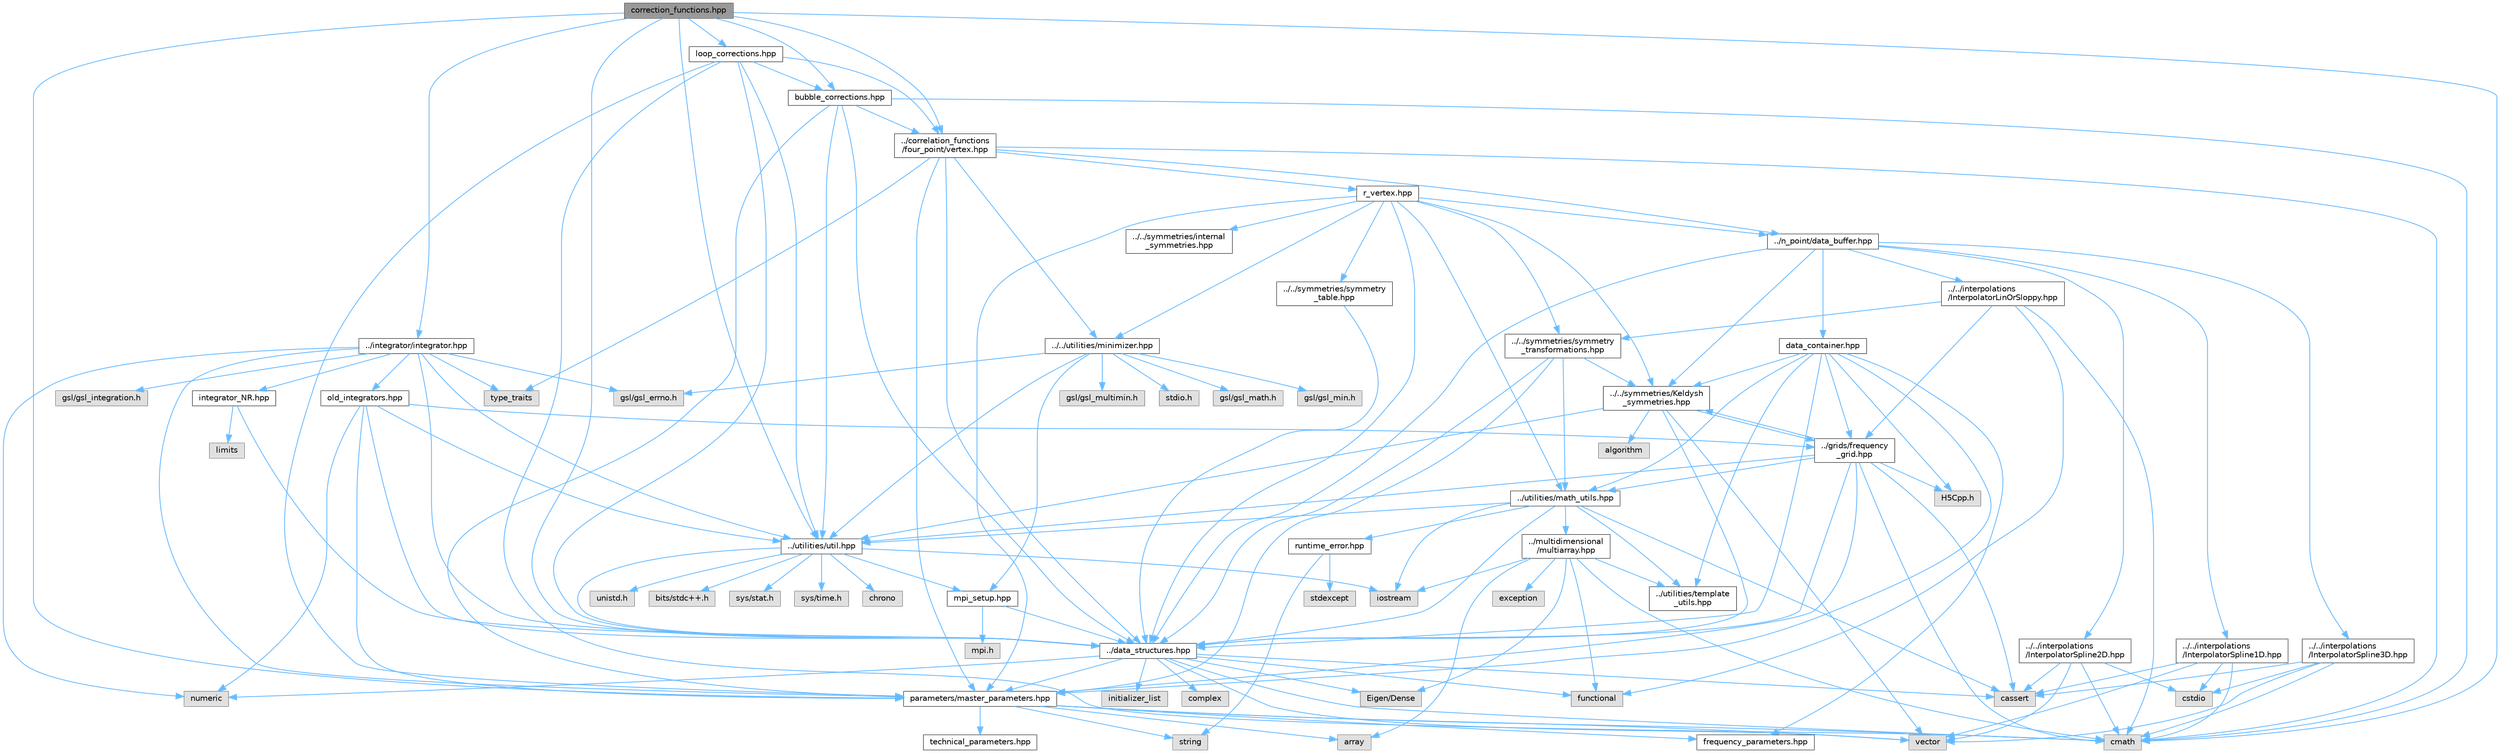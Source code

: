 digraph "correction_functions.hpp"
{
 // INTERACTIVE_SVG=YES
 // LATEX_PDF_SIZE
  bgcolor="transparent";
  edge [fontname=Helvetica,fontsize=10,labelfontname=Helvetica,labelfontsize=10];
  node [fontname=Helvetica,fontsize=10,shape=box,height=0.2,width=0.4];
  Node1 [id="Node000001",label="correction_functions.hpp",height=0.2,width=0.4,color="gray40", fillcolor="grey60", style="filled", fontcolor="black",tooltip=" "];
  Node1 -> Node2 [id="edge1_Node000001_Node000002",color="steelblue1",style="solid",tooltip=" "];
  Node2 [id="Node000002",label="../data_structures.hpp",height=0.2,width=0.4,color="grey40", fillcolor="white", style="filled",URL="$d7/d59/data__structures_8hpp.html",tooltip=" "];
  Node2 -> Node3 [id="edge2_Node000002_Node000003",color="steelblue1",style="solid",tooltip=" "];
  Node3 [id="Node000003",label="complex",height=0.2,width=0.4,color="grey60", fillcolor="#E0E0E0", style="filled",tooltip=" "];
  Node2 -> Node4 [id="edge3_Node000002_Node000004",color="steelblue1",style="solid",tooltip=" "];
  Node4 [id="Node000004",label="cmath",height=0.2,width=0.4,color="grey60", fillcolor="#E0E0E0", style="filled",tooltip=" "];
  Node2 -> Node5 [id="edge4_Node000002_Node000005",color="steelblue1",style="solid",tooltip=" "];
  Node5 [id="Node000005",label="vector",height=0.2,width=0.4,color="grey60", fillcolor="#E0E0E0", style="filled",tooltip=" "];
  Node2 -> Node6 [id="edge5_Node000002_Node000006",color="steelblue1",style="solid",tooltip=" "];
  Node6 [id="Node000006",label="initializer_list",height=0.2,width=0.4,color="grey60", fillcolor="#E0E0E0", style="filled",tooltip=" "];
  Node2 -> Node7 [id="edge6_Node000002_Node000007",color="steelblue1",style="solid",tooltip=" "];
  Node7 [id="Node000007",label="functional",height=0.2,width=0.4,color="grey60", fillcolor="#E0E0E0", style="filled",tooltip=" "];
  Node2 -> Node8 [id="edge7_Node000002_Node000008",color="steelblue1",style="solid",tooltip=" "];
  Node8 [id="Node000008",label="cassert",height=0.2,width=0.4,color="grey60", fillcolor="#E0E0E0", style="filled",tooltip=" "];
  Node2 -> Node9 [id="edge8_Node000002_Node000009",color="steelblue1",style="solid",tooltip=" "];
  Node9 [id="Node000009",label="numeric",height=0.2,width=0.4,color="grey60", fillcolor="#E0E0E0", style="filled",tooltip=" "];
  Node2 -> Node10 [id="edge9_Node000002_Node000010",color="steelblue1",style="solid",tooltip=" "];
  Node10 [id="Node000010",label="parameters/master_parameters.hpp",height=0.2,width=0.4,color="grey40", fillcolor="white", style="filled",URL="$d1/df8/master__parameters_8hpp.html",tooltip=" "];
  Node10 -> Node4 [id="edge10_Node000010_Node000004",color="steelblue1",style="solid",tooltip=" "];
  Node10 -> Node5 [id="edge11_Node000010_Node000005",color="steelblue1",style="solid",tooltip=" "];
  Node10 -> Node11 [id="edge12_Node000010_Node000011",color="steelblue1",style="solid",tooltip=" "];
  Node11 [id="Node000011",label="string",height=0.2,width=0.4,color="grey60", fillcolor="#E0E0E0", style="filled",tooltip=" "];
  Node10 -> Node12 [id="edge13_Node000010_Node000012",color="steelblue1",style="solid",tooltip=" "];
  Node12 [id="Node000012",label="array",height=0.2,width=0.4,color="grey60", fillcolor="#E0E0E0", style="filled",tooltip=" "];
  Node10 -> Node13 [id="edge14_Node000010_Node000013",color="steelblue1",style="solid",tooltip=" "];
  Node13 [id="Node000013",label="frequency_parameters.hpp",height=0.2,width=0.4,color="grey40", fillcolor="white", style="filled",URL="$d3/d3c/frequency__parameters_8hpp.html",tooltip=" "];
  Node10 -> Node14 [id="edge15_Node000010_Node000014",color="steelblue1",style="solid",tooltip=" "];
  Node14 [id="Node000014",label="technical_parameters.hpp",height=0.2,width=0.4,color="grey40", fillcolor="white", style="filled",URL="$d9/d3a/technical__parameters_8hpp.html",tooltip=" "];
  Node2 -> Node15 [id="edge16_Node000002_Node000015",color="steelblue1",style="solid",tooltip=" "];
  Node15 [id="Node000015",label="Eigen/Dense",height=0.2,width=0.4,color="grey60", fillcolor="#E0E0E0", style="filled",tooltip=" "];
  Node1 -> Node16 [id="edge17_Node000001_Node000016",color="steelblue1",style="solid",tooltip=" "];
  Node16 [id="Node000016",label="../correlation_functions\l/four_point/vertex.hpp",height=0.2,width=0.4,color="grey40", fillcolor="white", style="filled",URL="$d1/d2d/vertex_8hpp.html",tooltip=" "];
  Node16 -> Node4 [id="edge18_Node000016_Node000004",color="steelblue1",style="solid",tooltip=" "];
  Node16 -> Node17 [id="edge19_Node000016_Node000017",color="steelblue1",style="solid",tooltip=" "];
  Node17 [id="Node000017",label="type_traits",height=0.2,width=0.4,color="grey60", fillcolor="#E0E0E0", style="filled",tooltip=" "];
  Node16 -> Node2 [id="edge20_Node000016_Node000002",color="steelblue1",style="solid",tooltip=" "];
  Node16 -> Node10 [id="edge21_Node000016_Node000010",color="steelblue1",style="solid",tooltip=" "];
  Node16 -> Node18 [id="edge22_Node000016_Node000018",color="steelblue1",style="solid",tooltip=" "];
  Node18 [id="Node000018",label="r_vertex.hpp",height=0.2,width=0.4,color="grey40", fillcolor="white", style="filled",URL="$d3/d22/r__vertex_8hpp.html",tooltip=" "];
  Node18 -> Node2 [id="edge23_Node000018_Node000002",color="steelblue1",style="solid",tooltip=" "];
  Node18 -> Node10 [id="edge24_Node000018_Node000010",color="steelblue1",style="solid",tooltip=" "];
  Node18 -> Node19 [id="edge25_Node000018_Node000019",color="steelblue1",style="solid",tooltip=" "];
  Node19 [id="Node000019",label="../../symmetries/Keldysh\l_symmetries.hpp",height=0.2,width=0.4,color="grey40", fillcolor="white", style="filled",URL="$d2/d1a/Keldysh__symmetries_8hpp.html",tooltip=" "];
  Node19 -> Node5 [id="edge26_Node000019_Node000005",color="steelblue1",style="solid",tooltip=" "];
  Node19 -> Node20 [id="edge27_Node000019_Node000020",color="steelblue1",style="solid",tooltip=" "];
  Node20 [id="Node000020",label="algorithm",height=0.2,width=0.4,color="grey60", fillcolor="#E0E0E0", style="filled",tooltip=" "];
  Node19 -> Node2 [id="edge28_Node000019_Node000002",color="steelblue1",style="solid",tooltip=" "];
  Node19 -> Node21 [id="edge29_Node000019_Node000021",color="steelblue1",style="solid",tooltip=" "];
  Node21 [id="Node000021",label="../utilities/util.hpp",height=0.2,width=0.4,color="grey40", fillcolor="white", style="filled",URL="$d0/d3f/util_8hpp.html",tooltip=" "];
  Node21 -> Node22 [id="edge30_Node000021_Node000022",color="steelblue1",style="solid",tooltip=" "];
  Node22 [id="Node000022",label="sys/time.h",height=0.2,width=0.4,color="grey60", fillcolor="#E0E0E0", style="filled",tooltip=" "];
  Node21 -> Node23 [id="edge31_Node000021_Node000023",color="steelblue1",style="solid",tooltip=" "];
  Node23 [id="Node000023",label="chrono",height=0.2,width=0.4,color="grey60", fillcolor="#E0E0E0", style="filled",tooltip=" "];
  Node21 -> Node24 [id="edge32_Node000021_Node000024",color="steelblue1",style="solid",tooltip=" "];
  Node24 [id="Node000024",label="unistd.h",height=0.2,width=0.4,color="grey60", fillcolor="#E0E0E0", style="filled",tooltip=" "];
  Node21 -> Node25 [id="edge33_Node000021_Node000025",color="steelblue1",style="solid",tooltip=" "];
  Node25 [id="Node000025",label="iostream",height=0.2,width=0.4,color="grey60", fillcolor="#E0E0E0", style="filled",tooltip=" "];
  Node21 -> Node26 [id="edge34_Node000021_Node000026",color="steelblue1",style="solid",tooltip=" "];
  Node26 [id="Node000026",label="bits/stdc++.h",height=0.2,width=0.4,color="grey60", fillcolor="#E0E0E0", style="filled",tooltip=" "];
  Node21 -> Node27 [id="edge35_Node000021_Node000027",color="steelblue1",style="solid",tooltip=" "];
  Node27 [id="Node000027",label="sys/stat.h",height=0.2,width=0.4,color="grey60", fillcolor="#E0E0E0", style="filled",tooltip=" "];
  Node21 -> Node2 [id="edge36_Node000021_Node000002",color="steelblue1",style="solid",tooltip=" "];
  Node21 -> Node28 [id="edge37_Node000021_Node000028",color="steelblue1",style="solid",tooltip=" "];
  Node28 [id="Node000028",label="mpi_setup.hpp",height=0.2,width=0.4,color="grey40", fillcolor="white", style="filled",URL="$db/de0/mpi__setup_8hpp.html",tooltip=" "];
  Node28 -> Node2 [id="edge38_Node000028_Node000002",color="steelblue1",style="solid",tooltip=" "];
  Node28 -> Node29 [id="edge39_Node000028_Node000029",color="steelblue1",style="solid",tooltip=" "];
  Node29 [id="Node000029",label="mpi.h",height=0.2,width=0.4,color="grey60", fillcolor="#E0E0E0", style="filled",tooltip=" "];
  Node19 -> Node30 [id="edge40_Node000019_Node000030",color="steelblue1",style="solid",tooltip=" "];
  Node30 [id="Node000030",label="../grids/frequency\l_grid.hpp",height=0.2,width=0.4,color="grey40", fillcolor="white", style="filled",URL="$d5/d39/frequency__grid_8hpp.html",tooltip=" "];
  Node30 -> Node4 [id="edge41_Node000030_Node000004",color="steelblue1",style="solid",tooltip=" "];
  Node30 -> Node2 [id="edge42_Node000030_Node000002",color="steelblue1",style="solid",tooltip=" "];
  Node30 -> Node21 [id="edge43_Node000030_Node000021",color="steelblue1",style="solid",tooltip=" "];
  Node30 -> Node10 [id="edge44_Node000030_Node000010",color="steelblue1",style="solid",tooltip=" "];
  Node30 -> Node31 [id="edge45_Node000030_Node000031",color="steelblue1",style="solid",tooltip=" "];
  Node31 [id="Node000031",label="../utilities/math_utils.hpp",height=0.2,width=0.4,color="grey40", fillcolor="white", style="filled",URL="$de/dbb/math__utils_8hpp.html",tooltip=" "];
  Node31 -> Node2 [id="edge46_Node000031_Node000002",color="steelblue1",style="solid",tooltip=" "];
  Node31 -> Node32 [id="edge47_Node000031_Node000032",color="steelblue1",style="solid",tooltip=" "];
  Node32 [id="Node000032",label="../multidimensional\l/multiarray.hpp",height=0.2,width=0.4,color="grey40", fillcolor="white", style="filled",URL="$df/da4/multiarray_8hpp.html",tooltip=" "];
  Node32 -> Node12 [id="edge48_Node000032_Node000012",color="steelblue1",style="solid",tooltip=" "];
  Node32 -> Node4 [id="edge49_Node000032_Node000004",color="steelblue1",style="solid",tooltip=" "];
  Node32 -> Node33 [id="edge50_Node000032_Node000033",color="steelblue1",style="solid",tooltip=" "];
  Node33 [id="Node000033",label="exception",height=0.2,width=0.4,color="grey60", fillcolor="#E0E0E0", style="filled",tooltip=" "];
  Node32 -> Node7 [id="edge51_Node000032_Node000007",color="steelblue1",style="solid",tooltip=" "];
  Node32 -> Node25 [id="edge52_Node000032_Node000025",color="steelblue1",style="solid",tooltip=" "];
  Node32 -> Node15 [id="edge53_Node000032_Node000015",color="steelblue1",style="solid",tooltip=" "];
  Node32 -> Node34 [id="edge54_Node000032_Node000034",color="steelblue1",style="solid",tooltip=" "];
  Node34 [id="Node000034",label="../utilities/template\l_utils.hpp",height=0.2,width=0.4,color="grey40", fillcolor="white", style="filled",URL="$dd/de3/template__utils_8hpp.html",tooltip=" "];
  Node31 -> Node34 [id="edge55_Node000031_Node000034",color="steelblue1",style="solid",tooltip=" "];
  Node31 -> Node35 [id="edge56_Node000031_Node000035",color="steelblue1",style="solid",tooltip=" "];
  Node35 [id="Node000035",label="runtime_error.hpp",height=0.2,width=0.4,color="grey40", fillcolor="white", style="filled",URL="$d1/d64/runtime__error_8hpp.html",tooltip=" "];
  Node35 -> Node36 [id="edge57_Node000035_Node000036",color="steelblue1",style="solid",tooltip=" "];
  Node36 [id="Node000036",label="stdexcept",height=0.2,width=0.4,color="grey60", fillcolor="#E0E0E0", style="filled",tooltip=" "];
  Node35 -> Node11 [id="edge58_Node000035_Node000011",color="steelblue1",style="solid",tooltip=" "];
  Node31 -> Node21 [id="edge59_Node000031_Node000021",color="steelblue1",style="solid",tooltip=" "];
  Node31 -> Node25 [id="edge60_Node000031_Node000025",color="steelblue1",style="solid",tooltip=" "];
  Node31 -> Node8 [id="edge61_Node000031_Node000008",color="steelblue1",style="solid",tooltip=" "];
  Node30 -> Node19 [id="edge62_Node000030_Node000019",color="steelblue1",style="solid",tooltip=" "];
  Node30 -> Node8 [id="edge63_Node000030_Node000008",color="steelblue1",style="solid",tooltip=" "];
  Node30 -> Node37 [id="edge64_Node000030_Node000037",color="steelblue1",style="solid",tooltip=" "];
  Node37 [id="Node000037",label="H5Cpp.h",height=0.2,width=0.4,color="grey60", fillcolor="#E0E0E0", style="filled",tooltip=" "];
  Node18 -> Node38 [id="edge65_Node000018_Node000038",color="steelblue1",style="solid",tooltip=" "];
  Node38 [id="Node000038",label="../../symmetries/internal\l_symmetries.hpp",height=0.2,width=0.4,color="grey40", fillcolor="white", style="filled",URL="$d1/dfd/internal__symmetries_8hpp.html",tooltip=" "];
  Node18 -> Node39 [id="edge66_Node000018_Node000039",color="steelblue1",style="solid",tooltip=" "];
  Node39 [id="Node000039",label="../../symmetries/symmetry\l_transformations.hpp",height=0.2,width=0.4,color="grey40", fillcolor="white", style="filled",URL="$db/d7d/symmetry__transformations_8hpp.html",tooltip=" "];
  Node39 -> Node10 [id="edge67_Node000039_Node000010",color="steelblue1",style="solid",tooltip=" "];
  Node39 -> Node31 [id="edge68_Node000039_Node000031",color="steelblue1",style="solid",tooltip=" "];
  Node39 -> Node19 [id="edge69_Node000039_Node000019",color="steelblue1",style="solid",tooltip=" "];
  Node39 -> Node2 [id="edge70_Node000039_Node000002",color="steelblue1",style="solid",tooltip=" "];
  Node18 -> Node40 [id="edge71_Node000018_Node000040",color="steelblue1",style="solid",tooltip=" "];
  Node40 [id="Node000040",label="../../symmetries/symmetry\l_table.hpp",height=0.2,width=0.4,color="grey40", fillcolor="white", style="filled",URL="$d3/d77/symmetry__table_8hpp.html",tooltip=" "];
  Node40 -> Node2 [id="edge72_Node000040_Node000002",color="steelblue1",style="solid",tooltip=" "];
  Node18 -> Node31 [id="edge73_Node000018_Node000031",color="steelblue1",style="solid",tooltip=" "];
  Node18 -> Node41 [id="edge74_Node000018_Node000041",color="steelblue1",style="solid",tooltip=" "];
  Node41 [id="Node000041",label="../../utilities/minimizer.hpp",height=0.2,width=0.4,color="grey40", fillcolor="white", style="filled",URL="$d4/d21/minimizer_8hpp.html",tooltip=" "];
  Node41 -> Node42 [id="edge75_Node000041_Node000042",color="steelblue1",style="solid",tooltip=" "];
  Node42 [id="Node000042",label="stdio.h",height=0.2,width=0.4,color="grey60", fillcolor="#E0E0E0", style="filled",tooltip=" "];
  Node41 -> Node43 [id="edge76_Node000041_Node000043",color="steelblue1",style="solid",tooltip=" "];
  Node43 [id="Node000043",label="gsl/gsl_errno.h",height=0.2,width=0.4,color="grey60", fillcolor="#E0E0E0", style="filled",tooltip=" "];
  Node41 -> Node44 [id="edge77_Node000041_Node000044",color="steelblue1",style="solid",tooltip=" "];
  Node44 [id="Node000044",label="gsl/gsl_math.h",height=0.2,width=0.4,color="grey60", fillcolor="#E0E0E0", style="filled",tooltip=" "];
  Node41 -> Node45 [id="edge78_Node000041_Node000045",color="steelblue1",style="solid",tooltip=" "];
  Node45 [id="Node000045",label="gsl/gsl_min.h",height=0.2,width=0.4,color="grey60", fillcolor="#E0E0E0", style="filled",tooltip=" "];
  Node41 -> Node46 [id="edge79_Node000041_Node000046",color="steelblue1",style="solid",tooltip=" "];
  Node46 [id="Node000046",label="gsl/gsl_multimin.h",height=0.2,width=0.4,color="grey60", fillcolor="#E0E0E0", style="filled",tooltip=" "];
  Node41 -> Node28 [id="edge80_Node000041_Node000028",color="steelblue1",style="solid",tooltip=" "];
  Node41 -> Node21 [id="edge81_Node000041_Node000021",color="steelblue1",style="solid",tooltip=" "];
  Node18 -> Node47 [id="edge82_Node000018_Node000047",color="steelblue1",style="solid",tooltip=" "];
  Node47 [id="Node000047",label="../n_point/data_buffer.hpp",height=0.2,width=0.4,color="grey40", fillcolor="white", style="filled",URL="$dc/d80/data__buffer_8hpp.html",tooltip=" "];
  Node47 -> Node2 [id="edge83_Node000047_Node000002",color="steelblue1",style="solid",tooltip=" "];
  Node47 -> Node19 [id="edge84_Node000047_Node000019",color="steelblue1",style="solid",tooltip=" "];
  Node47 -> Node48 [id="edge85_Node000047_Node000048",color="steelblue1",style="solid",tooltip=" "];
  Node48 [id="Node000048",label="data_container.hpp",height=0.2,width=0.4,color="grey40", fillcolor="white", style="filled",URL="$da/dbc/data__container_8hpp.html",tooltip=" "];
  Node48 -> Node34 [id="edge86_Node000048_Node000034",color="steelblue1",style="solid",tooltip=" "];
  Node48 -> Node31 [id="edge87_Node000048_Node000031",color="steelblue1",style="solid",tooltip=" "];
  Node48 -> Node19 [id="edge88_Node000048_Node000019",color="steelblue1",style="solid",tooltip=" "];
  Node48 -> Node2 [id="edge89_Node000048_Node000002",color="steelblue1",style="solid",tooltip=" "];
  Node48 -> Node10 [id="edge90_Node000048_Node000010",color="steelblue1",style="solid",tooltip=" "];
  Node48 -> Node13 [id="edge91_Node000048_Node000013",color="steelblue1",style="solid",tooltip=" "];
  Node48 -> Node30 [id="edge92_Node000048_Node000030",color="steelblue1",style="solid",tooltip=" "];
  Node48 -> Node37 [id="edge93_Node000048_Node000037",color="steelblue1",style="solid",tooltip=" "];
  Node47 -> Node49 [id="edge94_Node000047_Node000049",color="steelblue1",style="solid",tooltip=" "];
  Node49 [id="Node000049",label="../../interpolations\l/InterpolatorLinOrSloppy.hpp",height=0.2,width=0.4,color="grey40", fillcolor="white", style="filled",URL="$d3/d17/InterpolatorLinOrSloppy_8hpp.html",tooltip=" "];
  Node49 -> Node4 [id="edge95_Node000049_Node000004",color="steelblue1",style="solid",tooltip=" "];
  Node49 -> Node7 [id="edge96_Node000049_Node000007",color="steelblue1",style="solid",tooltip=" "];
  Node49 -> Node30 [id="edge97_Node000049_Node000030",color="steelblue1",style="solid",tooltip=" "];
  Node49 -> Node39 [id="edge98_Node000049_Node000039",color="steelblue1",style="solid",tooltip=" "];
  Node47 -> Node50 [id="edge99_Node000047_Node000050",color="steelblue1",style="solid",tooltip=" "];
  Node50 [id="Node000050",label="../../interpolations\l/InterpolatorSpline1D.hpp",height=0.2,width=0.4,color="grey40", fillcolor="white", style="filled",URL="$d1/d52/InterpolatorSpline1D_8hpp.html",tooltip=" "];
  Node50 -> Node51 [id="edge100_Node000050_Node000051",color="steelblue1",style="solid",tooltip=" "];
  Node51 [id="Node000051",label="cstdio",height=0.2,width=0.4,color="grey60", fillcolor="#E0E0E0", style="filled",tooltip=" "];
  Node50 -> Node8 [id="edge101_Node000050_Node000008",color="steelblue1",style="solid",tooltip=" "];
  Node50 -> Node4 [id="edge102_Node000050_Node000004",color="steelblue1",style="solid",tooltip=" "];
  Node50 -> Node5 [id="edge103_Node000050_Node000005",color="steelblue1",style="solid",tooltip=" "];
  Node47 -> Node52 [id="edge104_Node000047_Node000052",color="steelblue1",style="solid",tooltip=" "];
  Node52 [id="Node000052",label="../../interpolations\l/InterpolatorSpline2D.hpp",height=0.2,width=0.4,color="grey40", fillcolor="white", style="filled",URL="$d6/d91/InterpolatorSpline2D_8hpp.html",tooltip=" "];
  Node52 -> Node51 [id="edge105_Node000052_Node000051",color="steelblue1",style="solid",tooltip=" "];
  Node52 -> Node8 [id="edge106_Node000052_Node000008",color="steelblue1",style="solid",tooltip=" "];
  Node52 -> Node4 [id="edge107_Node000052_Node000004",color="steelblue1",style="solid",tooltip=" "];
  Node52 -> Node5 [id="edge108_Node000052_Node000005",color="steelblue1",style="solid",tooltip=" "];
  Node47 -> Node53 [id="edge109_Node000047_Node000053",color="steelblue1",style="solid",tooltip=" "];
  Node53 [id="Node000053",label="../../interpolations\l/InterpolatorSpline3D.hpp",height=0.2,width=0.4,color="grey40", fillcolor="white", style="filled",URL="$dd/dcc/InterpolatorSpline3D_8hpp.html",tooltip=" "];
  Node53 -> Node51 [id="edge110_Node000053_Node000051",color="steelblue1",style="solid",tooltip=" "];
  Node53 -> Node8 [id="edge111_Node000053_Node000008",color="steelblue1",style="solid",tooltip=" "];
  Node53 -> Node4 [id="edge112_Node000053_Node000004",color="steelblue1",style="solid",tooltip=" "];
  Node53 -> Node5 [id="edge113_Node000053_Node000005",color="steelblue1",style="solid",tooltip=" "];
  Node16 -> Node41 [id="edge114_Node000016_Node000041",color="steelblue1",style="solid",tooltip=" "];
  Node16 -> Node47 [id="edge115_Node000016_Node000047",color="steelblue1",style="solid",tooltip=" "];
  Node1 -> Node10 [id="edge116_Node000001_Node000010",color="steelblue1",style="solid",tooltip=" "];
  Node1 -> Node21 [id="edge117_Node000001_Node000021",color="steelblue1",style="solid",tooltip=" "];
  Node1 -> Node54 [id="edge118_Node000001_Node000054",color="steelblue1",style="solid",tooltip=" "];
  Node54 [id="Node000054",label="bubble_corrections.hpp",height=0.2,width=0.4,color="grey40", fillcolor="white", style="filled",URL="$dd/dea/bubble__corrections_8hpp.html",tooltip=" "];
  Node54 -> Node2 [id="edge119_Node000054_Node000002",color="steelblue1",style="solid",tooltip=" "];
  Node54 -> Node16 [id="edge120_Node000054_Node000016",color="steelblue1",style="solid",tooltip=" "];
  Node54 -> Node10 [id="edge121_Node000054_Node000010",color="steelblue1",style="solid",tooltip=" "];
  Node54 -> Node21 [id="edge122_Node000054_Node000021",color="steelblue1",style="solid",tooltip=" "];
  Node54 -> Node4 [id="edge123_Node000054_Node000004",color="steelblue1",style="solid",tooltip=" "];
  Node1 -> Node55 [id="edge124_Node000001_Node000055",color="steelblue1",style="solid",tooltip=" "];
  Node55 [id="Node000055",label="loop_corrections.hpp",height=0.2,width=0.4,color="grey40", fillcolor="white", style="filled",URL="$d0/d0e/loop__corrections_8hpp.html",tooltip=" "];
  Node55 -> Node4 [id="edge125_Node000055_Node000004",color="steelblue1",style="solid",tooltip=" "];
  Node55 -> Node2 [id="edge126_Node000055_Node000002",color="steelblue1",style="solid",tooltip=" "];
  Node55 -> Node16 [id="edge127_Node000055_Node000016",color="steelblue1",style="solid",tooltip=" "];
  Node55 -> Node10 [id="edge128_Node000055_Node000010",color="steelblue1",style="solid",tooltip=" "];
  Node55 -> Node21 [id="edge129_Node000055_Node000021",color="steelblue1",style="solid",tooltip=" "];
  Node55 -> Node54 [id="edge130_Node000055_Node000054",color="steelblue1",style="solid",tooltip=" "];
  Node1 -> Node4 [id="edge131_Node000001_Node000004",color="steelblue1",style="solid",tooltip=" "];
  Node1 -> Node56 [id="edge132_Node000001_Node000056",color="steelblue1",style="solid",tooltip=" "];
  Node56 [id="Node000056",label="../integrator/integrator.hpp",height=0.2,width=0.4,color="grey40", fillcolor="white", style="filled",URL="$dd/d1f/integrator_8hpp.html",tooltip=" "];
  Node56 -> Node9 [id="edge133_Node000056_Node000009",color="steelblue1",style="solid",tooltip=" "];
  Node56 -> Node17 [id="edge134_Node000056_Node000017",color="steelblue1",style="solid",tooltip=" "];
  Node56 -> Node2 [id="edge135_Node000056_Node000002",color="steelblue1",style="solid",tooltip=" "];
  Node56 -> Node10 [id="edge136_Node000056_Node000010",color="steelblue1",style="solid",tooltip=" "];
  Node56 -> Node57 [id="edge137_Node000056_Node000057",color="steelblue1",style="solid",tooltip=" "];
  Node57 [id="Node000057",label="gsl/gsl_integration.h",height=0.2,width=0.4,color="grey60", fillcolor="#E0E0E0", style="filled",tooltip=" "];
  Node56 -> Node43 [id="edge138_Node000056_Node000043",color="steelblue1",style="solid",tooltip=" "];
  Node56 -> Node58 [id="edge139_Node000056_Node000058",color="steelblue1",style="solid",tooltip=" "];
  Node58 [id="Node000058",label="old_integrators.hpp",height=0.2,width=0.4,color="grey40", fillcolor="white", style="filled",URL="$d7/d65/old__integrators_8hpp.html",tooltip=" "];
  Node58 -> Node9 [id="edge140_Node000058_Node000009",color="steelblue1",style="solid",tooltip=" "];
  Node58 -> Node2 [id="edge141_Node000058_Node000002",color="steelblue1",style="solid",tooltip=" "];
  Node58 -> Node10 [id="edge142_Node000058_Node000010",color="steelblue1",style="solid",tooltip=" "];
  Node58 -> Node21 [id="edge143_Node000058_Node000021",color="steelblue1",style="solid",tooltip=" "];
  Node58 -> Node30 [id="edge144_Node000058_Node000030",color="steelblue1",style="solid",tooltip=" "];
  Node56 -> Node59 [id="edge145_Node000056_Node000059",color="steelblue1",style="solid",tooltip=" "];
  Node59 [id="Node000059",label="integrator_NR.hpp",height=0.2,width=0.4,color="grey40", fillcolor="white", style="filled",URL="$da/db4/integrator__NR_8hpp.html",tooltip=" "];
  Node59 -> Node60 [id="edge146_Node000059_Node000060",color="steelblue1",style="solid",tooltip=" "];
  Node60 [id="Node000060",label="limits",height=0.2,width=0.4,color="grey60", fillcolor="#E0E0E0", style="filled",tooltip=" "];
  Node59 -> Node2 [id="edge147_Node000059_Node000002",color="steelblue1",style="solid",tooltip=" "];
  Node56 -> Node21 [id="edge148_Node000056_Node000021",color="steelblue1",style="solid",tooltip=" "];
}
